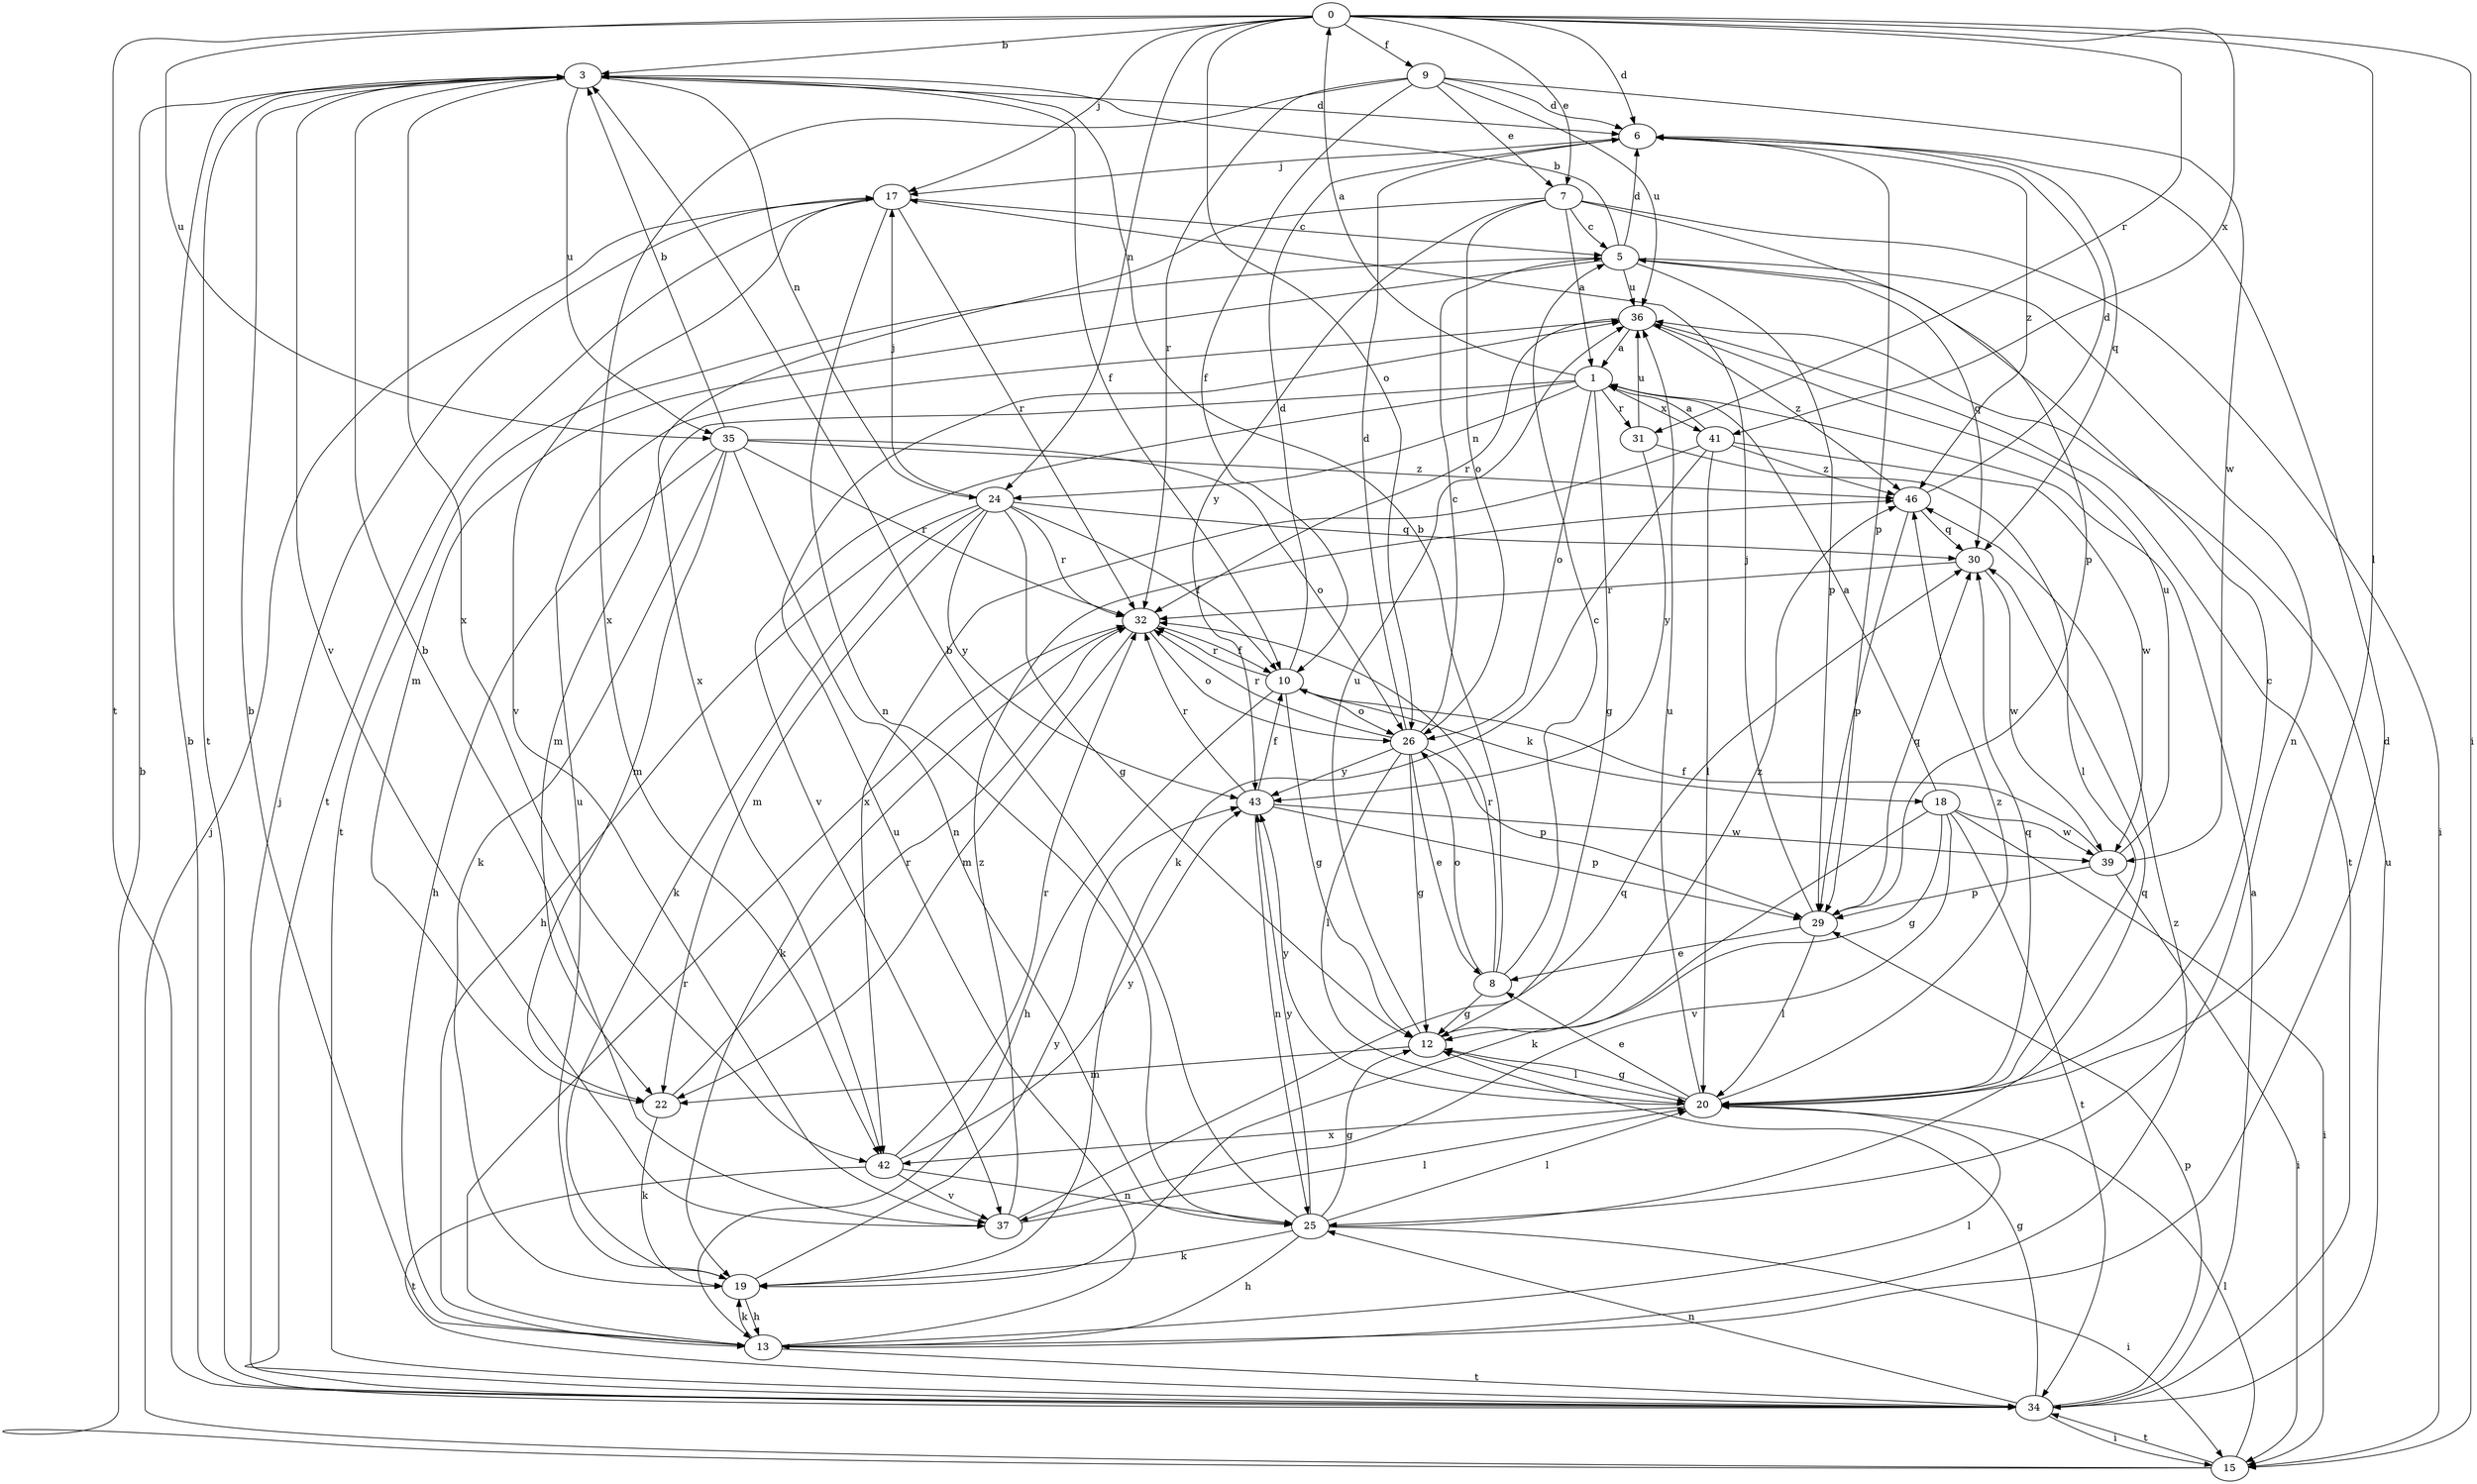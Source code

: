 strict digraph  {
0;
1;
3;
5;
6;
7;
8;
9;
10;
12;
13;
15;
17;
18;
19;
20;
22;
24;
25;
26;
29;
30;
31;
32;
34;
35;
36;
37;
39;
41;
42;
43;
46;
0 -> 3  [label=b];
0 -> 6  [label=d];
0 -> 7  [label=e];
0 -> 9  [label=f];
0 -> 15  [label=i];
0 -> 17  [label=j];
0 -> 20  [label=l];
0 -> 24  [label=n];
0 -> 26  [label=o];
0 -> 31  [label=r];
0 -> 34  [label=t];
0 -> 35  [label=u];
0 -> 41  [label=x];
1 -> 0  [label=a];
1 -> 12  [label=g];
1 -> 22  [label=m];
1 -> 24  [label=n];
1 -> 26  [label=o];
1 -> 31  [label=r];
1 -> 37  [label=v];
1 -> 41  [label=x];
3 -> 6  [label=d];
3 -> 10  [label=f];
3 -> 24  [label=n];
3 -> 34  [label=t];
3 -> 35  [label=u];
3 -> 37  [label=v];
3 -> 42  [label=x];
5 -> 3  [label=b];
5 -> 6  [label=d];
5 -> 22  [label=m];
5 -> 25  [label=n];
5 -> 29  [label=p];
5 -> 30  [label=q];
5 -> 34  [label=t];
5 -> 36  [label=u];
6 -> 17  [label=j];
6 -> 29  [label=p];
6 -> 30  [label=q];
6 -> 46  [label=z];
7 -> 1  [label=a];
7 -> 5  [label=c];
7 -> 15  [label=i];
7 -> 26  [label=o];
7 -> 29  [label=p];
7 -> 42  [label=x];
7 -> 43  [label=y];
8 -> 3  [label=b];
8 -> 5  [label=c];
8 -> 12  [label=g];
8 -> 26  [label=o];
8 -> 32  [label=r];
9 -> 6  [label=d];
9 -> 7  [label=e];
9 -> 10  [label=f];
9 -> 32  [label=r];
9 -> 36  [label=u];
9 -> 39  [label=w];
9 -> 42  [label=x];
10 -> 6  [label=d];
10 -> 12  [label=g];
10 -> 13  [label=h];
10 -> 18  [label=k];
10 -> 26  [label=o];
10 -> 32  [label=r];
12 -> 20  [label=l];
12 -> 22  [label=m];
12 -> 36  [label=u];
12 -> 46  [label=z];
13 -> 3  [label=b];
13 -> 6  [label=d];
13 -> 19  [label=k];
13 -> 20  [label=l];
13 -> 32  [label=r];
13 -> 34  [label=t];
13 -> 36  [label=u];
13 -> 46  [label=z];
15 -> 3  [label=b];
15 -> 17  [label=j];
15 -> 20  [label=l];
15 -> 34  [label=t];
17 -> 5  [label=c];
17 -> 25  [label=n];
17 -> 32  [label=r];
17 -> 34  [label=t];
17 -> 37  [label=v];
18 -> 1  [label=a];
18 -> 12  [label=g];
18 -> 15  [label=i];
18 -> 19  [label=k];
18 -> 34  [label=t];
18 -> 37  [label=v];
18 -> 39  [label=w];
19 -> 13  [label=h];
19 -> 36  [label=u];
19 -> 43  [label=y];
20 -> 5  [label=c];
20 -> 8  [label=e];
20 -> 12  [label=g];
20 -> 30  [label=q];
20 -> 36  [label=u];
20 -> 42  [label=x];
20 -> 43  [label=y];
20 -> 46  [label=z];
22 -> 19  [label=k];
22 -> 32  [label=r];
24 -> 10  [label=f];
24 -> 12  [label=g];
24 -> 13  [label=h];
24 -> 17  [label=j];
24 -> 19  [label=k];
24 -> 22  [label=m];
24 -> 30  [label=q];
24 -> 32  [label=r];
24 -> 43  [label=y];
25 -> 3  [label=b];
25 -> 12  [label=g];
25 -> 13  [label=h];
25 -> 15  [label=i];
25 -> 19  [label=k];
25 -> 20  [label=l];
25 -> 30  [label=q];
25 -> 43  [label=y];
26 -> 5  [label=c];
26 -> 6  [label=d];
26 -> 8  [label=e];
26 -> 12  [label=g];
26 -> 20  [label=l];
26 -> 29  [label=p];
26 -> 32  [label=r];
26 -> 43  [label=y];
29 -> 8  [label=e];
29 -> 17  [label=j];
29 -> 20  [label=l];
29 -> 30  [label=q];
30 -> 32  [label=r];
30 -> 39  [label=w];
31 -> 20  [label=l];
31 -> 36  [label=u];
31 -> 43  [label=y];
32 -> 10  [label=f];
32 -> 19  [label=k];
32 -> 22  [label=m];
32 -> 26  [label=o];
34 -> 1  [label=a];
34 -> 3  [label=b];
34 -> 12  [label=g];
34 -> 15  [label=i];
34 -> 17  [label=j];
34 -> 25  [label=n];
34 -> 29  [label=p];
34 -> 36  [label=u];
35 -> 3  [label=b];
35 -> 13  [label=h];
35 -> 19  [label=k];
35 -> 22  [label=m];
35 -> 25  [label=n];
35 -> 26  [label=o];
35 -> 32  [label=r];
35 -> 46  [label=z];
36 -> 1  [label=a];
36 -> 32  [label=r];
36 -> 34  [label=t];
36 -> 46  [label=z];
37 -> 3  [label=b];
37 -> 20  [label=l];
37 -> 30  [label=q];
37 -> 46  [label=z];
39 -> 10  [label=f];
39 -> 15  [label=i];
39 -> 29  [label=p];
39 -> 36  [label=u];
41 -> 1  [label=a];
41 -> 19  [label=k];
41 -> 20  [label=l];
41 -> 39  [label=w];
41 -> 42  [label=x];
41 -> 46  [label=z];
42 -> 25  [label=n];
42 -> 32  [label=r];
42 -> 34  [label=t];
42 -> 37  [label=v];
42 -> 43  [label=y];
43 -> 10  [label=f];
43 -> 25  [label=n];
43 -> 29  [label=p];
43 -> 32  [label=r];
43 -> 39  [label=w];
46 -> 6  [label=d];
46 -> 29  [label=p];
46 -> 30  [label=q];
}
